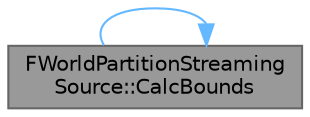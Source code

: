 digraph "FWorldPartitionStreamingSource::CalcBounds"
{
 // INTERACTIVE_SVG=YES
 // LATEX_PDF_SIZE
  bgcolor="transparent";
  edge [fontname=Helvetica,fontsize=10,labelfontname=Helvetica,labelfontsize=10];
  node [fontname=Helvetica,fontsize=10,shape=box,height=0.2,width=0.4];
  rankdir="RL";
  Node1 [id="Node000001",label="FWorldPartitionStreaming\lSource::CalcBounds",height=0.2,width=0.4,color="gray40", fillcolor="grey60", style="filled", fontcolor="black",tooltip="Returns a box encapsulating all shapes."];
  Node1 -> Node1 [id="edge1_Node000001_Node000001",dir="back",color="steelblue1",style="solid",tooltip=" "];
}
